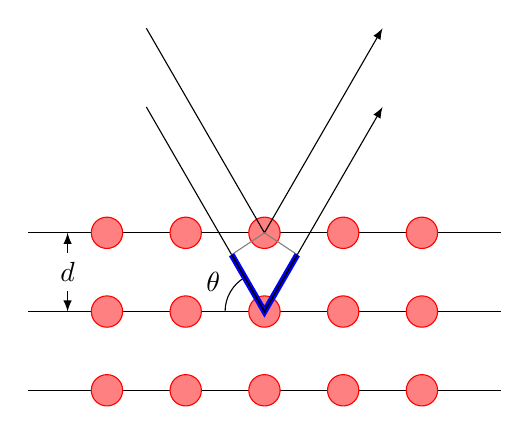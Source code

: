 \begin{tikzpicture}
\draw (-3,-1) -- (3,-1);
\draw (-3,0) -- (3,0);
\draw (-3,1) -- (3,1);
\foreach \x in {-2,-1,...,2}{
  \foreach \y in {-1,0,1}{
    \node[circle,inner sep=4pt,fill=red!50,draw=red] at (\x,\y) {};
  }
}
\draw[latex-latex] (-2.5,0) -- (-2.5,1) node[midway,fill=white] {$d$};
\draw[-latex] (120:3) -- (0,0) -- (60:3);
\draw[-latex] (0,1)+(120:3) -- (0,1) -- ++(60:3);
\draw (0,0)+(180:0.5) arc (180:120:0.5);
\node at (150:0.75) {$\theta$};
\draw[gray] (0,0)+(120:0.833) -- (0,1) -- (60:0.833);
\draw[draw=blue,double=black,thick] (0,0)+(120:0.833) -- (0,0) -- (60:0.833);
\end{tikzpicture}
